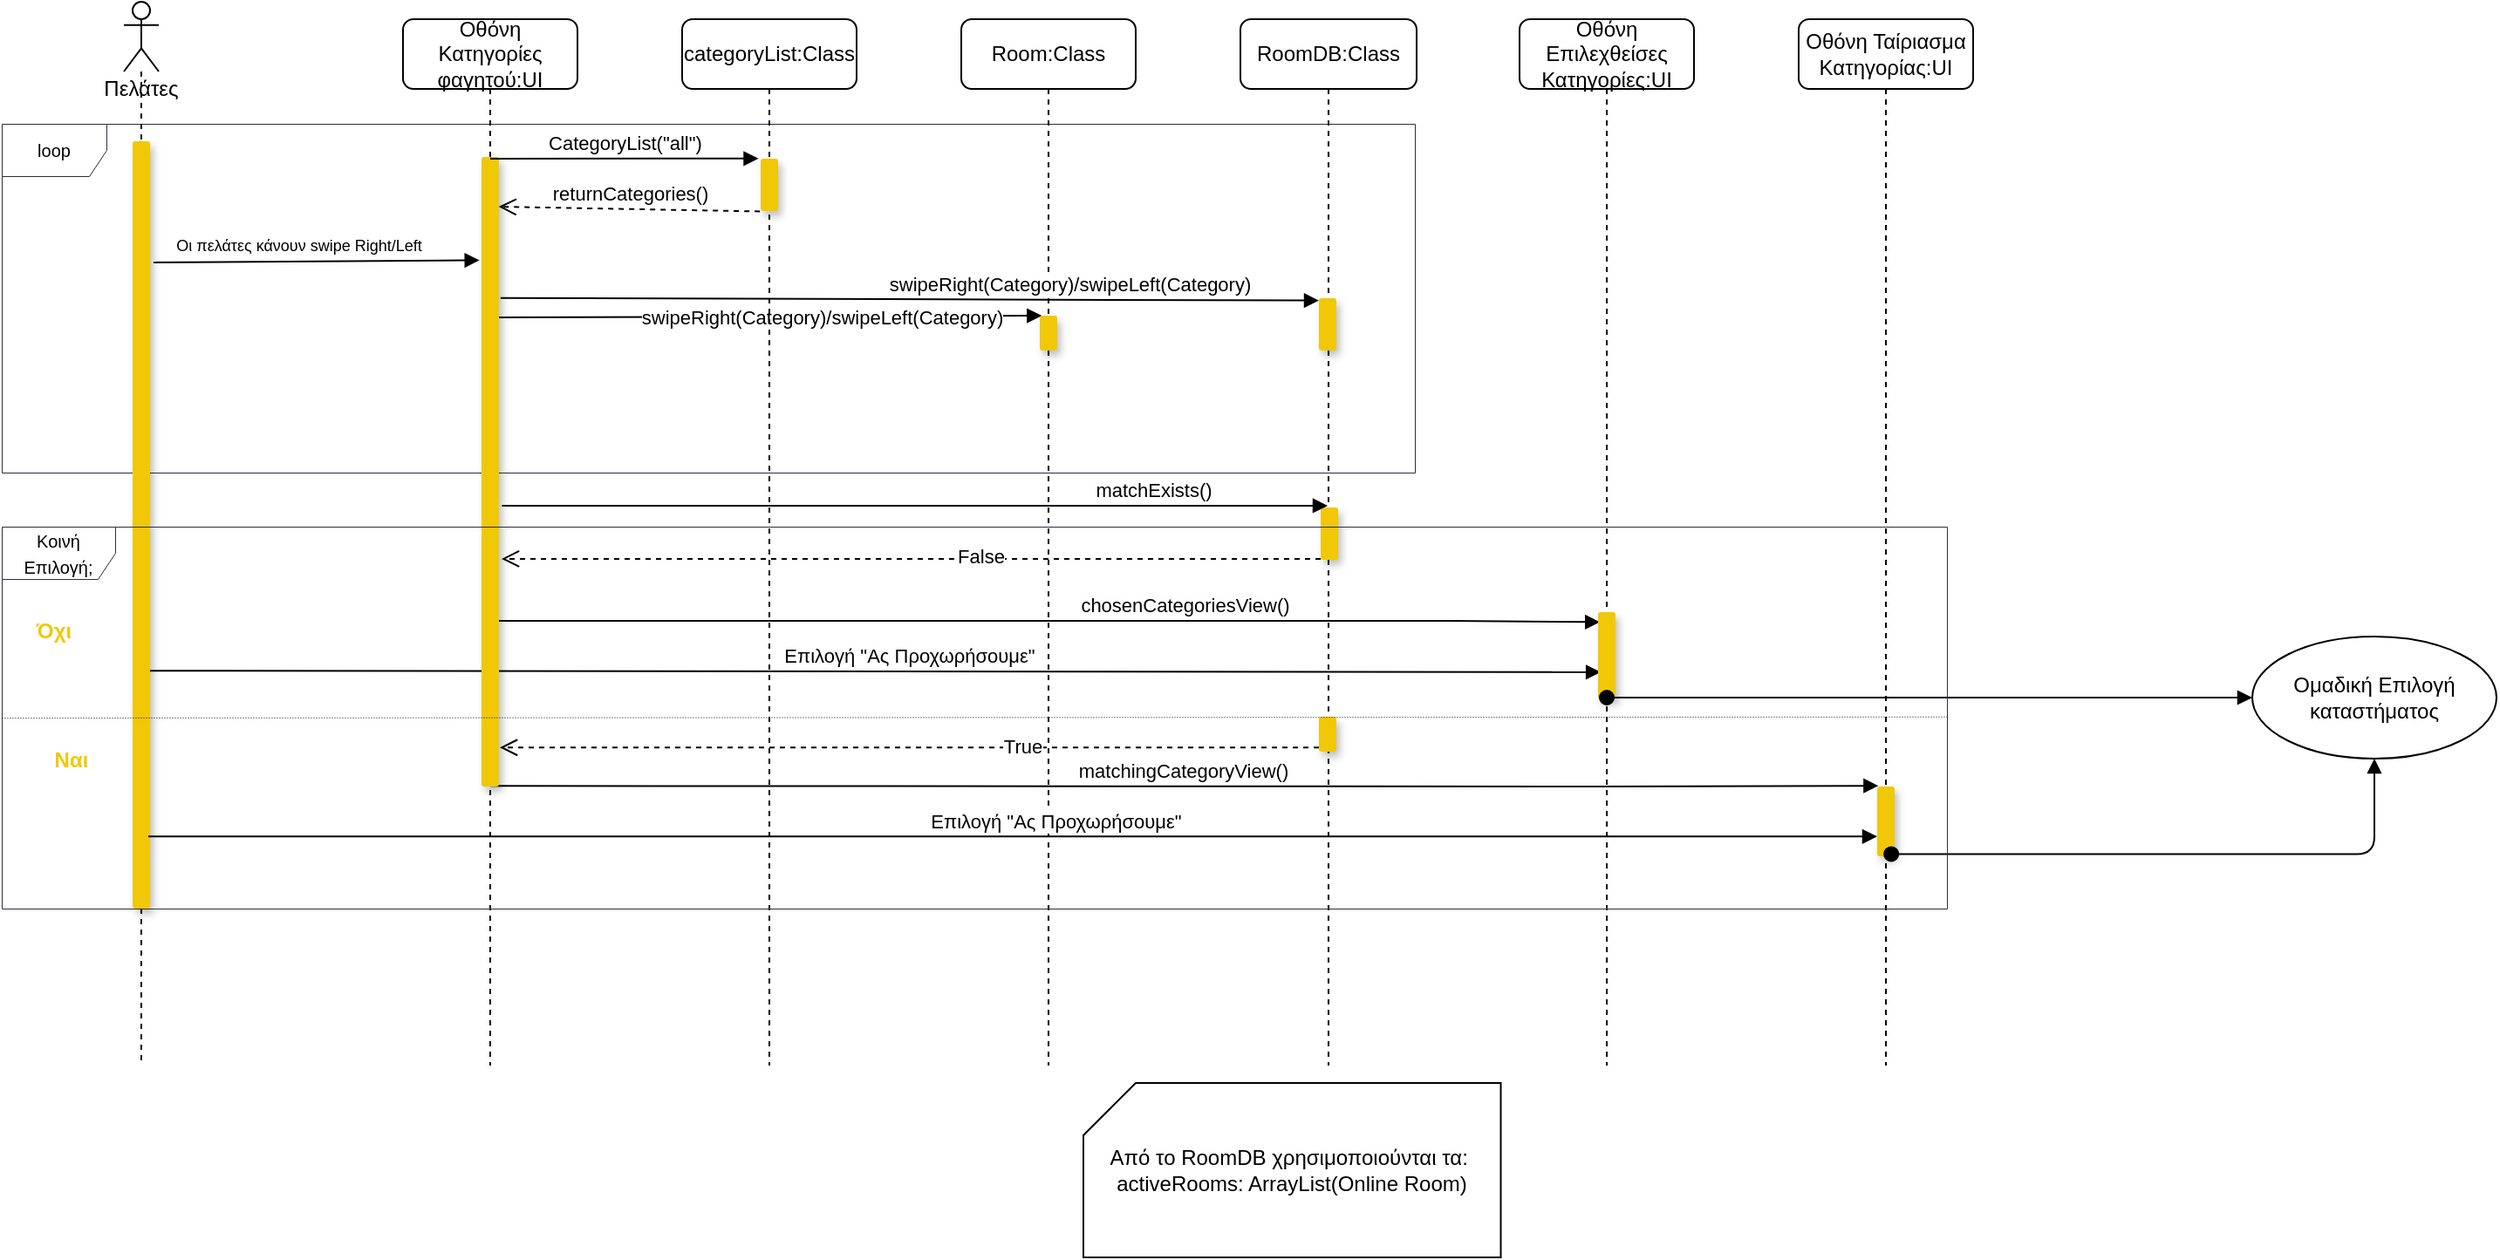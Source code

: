 <mxfile version="18.0.6" type="device"><diagram id="85n9MCKLyWOkD1KBOj8W" name="Page-1"><mxGraphModel dx="786" dy="625" grid="1" gridSize="10" guides="1" tooltips="1" connect="1" arrows="1" fold="1" page="1" pageScale="1" pageWidth="850" pageHeight="1100" math="0" shadow="0"><root><mxCell id="0"/><mxCell id="1" parent="0"/><mxCell id="Uk8tp1k5X_rzeoAR5KRW-8" value="RoomDB:Class" style="shape=umlLifeline;perimeter=lifelinePerimeter;whiteSpace=wrap;html=1;container=1;collapsible=0;recursiveResize=0;outlineConnect=0;rounded=1;shadow=0;fillColor=#FFFFFF;" parent="1" vertex="1"><mxGeometry x="790" y="80" width="101" height="600" as="geometry"/></mxCell><mxCell id="Uk8tp1k5X_rzeoAR5KRW-9" value="" style="html=1;points=[];perimeter=orthogonalPerimeter;rounded=1;shadow=1;fillColor=#F0C808;strokeColor=none;" parent="Uk8tp1k5X_rzeoAR5KRW-8" vertex="1"><mxGeometry x="45" y="160" width="10" height="30" as="geometry"/></mxCell><mxCell id="FBwJq-b1y26BycoNxcVY-2" value="" style="html=1;points=[];perimeter=orthogonalPerimeter;rounded=1;shadow=1;fillColor=#F0C808;strokeColor=none;" parent="Uk8tp1k5X_rzeoAR5KRW-8" vertex="1"><mxGeometry x="46" y="280" width="10" height="30" as="geometry"/></mxCell><mxCell id="FBwJq-b1y26BycoNxcVY-3" value="" style="html=1;points=[];perimeter=orthogonalPerimeter;rounded=1;shadow=1;fillColor=#F0C808;strokeColor=none;" parent="Uk8tp1k5X_rzeoAR5KRW-8" vertex="1"><mxGeometry x="45" y="400" width="10" height="20" as="geometry"/></mxCell><mxCell id="Uk8tp1k5X_rzeoAR5KRW-26" value="loop" style="shape=umlFrame;whiteSpace=wrap;html=1;rounded=0;shadow=0;fontSize=10;strokeColor=#2B2D42;strokeWidth=0.5;fillColor=#FFFFFF;" parent="Uk8tp1k5X_rzeoAR5KRW-8" vertex="1"><mxGeometry x="-710" y="60" width="810" height="200" as="geometry"/></mxCell><mxCell id="Uk8tp1k5X_rzeoAR5KRW-21" value="matchingCategoryView()" style="html=1;verticalAlign=bottom;endArrow=block;rounded=0;exitX=0.5;exitY=0.999;exitDx=0;exitDy=0;exitPerimeter=0;entryX=0.07;entryY=-0.01;entryDx=0;entryDy=0;entryPerimeter=0;" parent="1" source="XRrD7QAyap270jk9nW-0-9" target="XRrD7QAyap270jk9nW-0-28" edge="1"><mxGeometry x="-0.001" width="80" relative="1" as="geometry"><mxPoint x="450" y="520.0" as="sourcePoint"/><mxPoint x="1150" y="520" as="targetPoint"/><Array as="points"><mxPoint x="995" y="520"/></Array><mxPoint as="offset"/></mxGeometry></mxCell><mxCell id="XRrD7QAyap270jk9nW-0-30" value="&lt;font style=&quot;font-size: 11px;&quot;&gt;&amp;nbsp;Επιλογή &quot;Ας Προχωρήσουμε&quot;&amp;nbsp;&lt;/font&gt;" style="html=1;verticalAlign=bottom;endArrow=block;rounded=0;entryX=0.157;entryY=0.688;entryDx=0;entryDy=0;entryPerimeter=0;exitX=0.9;exitY=0.69;exitDx=0;exitDy=0;exitPerimeter=0;" parent="1" source="XRrD7QAyap270jk9nW-0-14" target="XRrD7QAyap270jk9nW-0-23" edge="1"><mxGeometry x="0.049" width="80" relative="1" as="geometry"><mxPoint x="170" y="454" as="sourcePoint"/><mxPoint x="628" y="520.0" as="targetPoint"/><mxPoint as="offset"/></mxGeometry></mxCell><mxCell id="XRrD7QAyap270jk9nW-0-24" value="chosenCategoriesView()" style="html=1;verticalAlign=bottom;endArrow=block;rounded=0;entryX=0.113;entryY=0.114;entryDx=0;entryDy=0;entryPerimeter=0;" parent="1" source="XRrD7QAyap270jk9nW-0-9" target="XRrD7QAyap270jk9nW-0-23" edge="1"><mxGeometry x="0.245" width="80" relative="1" as="geometry"><mxPoint x="700" y="380" as="sourcePoint"/><mxPoint x="965" y="380.04" as="targetPoint"/><Array as="points"><mxPoint x="910" y="425"/></Array><mxPoint as="offset"/></mxGeometry></mxCell><mxCell id="XRrD7QAyap270jk9nW-0-18" value="swipeRight(Category)/swipeLeft(Category)" style="html=1;verticalAlign=bottom;endArrow=block;rounded=0;entryX=0.118;entryY=0.001;entryDx=0;entryDy=0;entryPerimeter=0;exitX=0.95;exitY=0.255;exitDx=0;exitDy=0;exitPerimeter=0;" parent="1" source="XRrD7QAyap270jk9nW-0-9" target="XRrD7QAyap270jk9nW-0-17" edge="1"><mxGeometry x="0.19" y="-10" width="80" relative="1" as="geometry"><mxPoint x="360" y="261" as="sourcePoint"/><mxPoint x="670" y="279" as="targetPoint"/><mxPoint as="offset"/></mxGeometry></mxCell><mxCell id="XRrD7QAyap270jk9nW-0-15" value="&lt;font style=&quot;font-size: 9px;&quot;&gt;Οι πελάτες κάνουν swipe Right/Left&lt;/font&gt;" style="html=1;verticalAlign=bottom;endArrow=block;rounded=0;exitX=1.2;exitY=0.158;exitDx=0;exitDy=0;exitPerimeter=0;entryX=-0.114;entryY=0.164;entryDx=0;entryDy=0;entryPerimeter=0;" parent="1" source="XRrD7QAyap270jk9nW-0-14" target="XRrD7QAyap270jk9nW-0-9" edge="1"><mxGeometry x="-0.104" y="1" width="80" relative="1" as="geometry"><mxPoint x="170" y="230" as="sourcePoint"/><mxPoint x="291.28" y="230" as="targetPoint"/><mxPoint as="offset"/></mxGeometry></mxCell><mxCell id="XRrD7QAyap270jk9nW-0-4" value="Οθόνη Κατηγορίες φαγητού:UI" style="shape=umlLifeline;perimeter=lifelinePerimeter;whiteSpace=wrap;html=1;container=1;collapsible=0;recursiveResize=0;outlineConnect=0;rounded=1;shadow=0;fillColor=#FFFFFF;" parent="1" vertex="1"><mxGeometry x="310" y="80" width="100" height="600" as="geometry"/></mxCell><mxCell id="XRrD7QAyap270jk9nW-0-9" value="" style="html=1;points=[];perimeter=orthogonalPerimeter;rounded=1;shadow=1;fillColor=#F0C808;strokeColor=none;" parent="XRrD7QAyap270jk9nW-0-4" vertex="1"><mxGeometry x="45" y="79" width="10" height="361" as="geometry"/></mxCell><mxCell id="XRrD7QAyap270jk9nW-0-5" value="categoryList:Class" style="shape=umlLifeline;perimeter=lifelinePerimeter;whiteSpace=wrap;html=1;container=1;collapsible=0;recursiveResize=0;outlineConnect=0;rounded=1;shadow=0;fillColor=#FFFFFF;" parent="1" vertex="1"><mxGeometry x="470" y="80" width="100" height="600" as="geometry"/></mxCell><mxCell id="XRrD7QAyap270jk9nW-0-11" value="" style="html=1;points=[];perimeter=orthogonalPerimeter;rounded=1;shadow=1;fillColor=#F0C808;strokeColor=none;" parent="XRrD7QAyap270jk9nW-0-5" vertex="1"><mxGeometry x="45" y="80" width="10" height="30" as="geometry"/></mxCell><mxCell id="XRrD7QAyap270jk9nW-0-6" value="Room:Class" style="shape=umlLifeline;perimeter=lifelinePerimeter;whiteSpace=wrap;html=1;container=1;collapsible=0;recursiveResize=0;outlineConnect=0;rounded=1;shadow=0;fillColor=#FFFFFF;" parent="1" vertex="1"><mxGeometry x="630" y="80" width="100" height="600" as="geometry"/></mxCell><mxCell id="XRrD7QAyap270jk9nW-0-17" value="" style="html=1;points=[];perimeter=orthogonalPerimeter;rounded=1;shadow=1;fillColor=#F0C808;strokeColor=none;" parent="XRrD7QAyap270jk9nW-0-6" vertex="1"><mxGeometry x="45" y="170" width="10" height="20" as="geometry"/></mxCell><mxCell id="XRrD7QAyap270jk9nW-0-8" value="Οθόνη Επιλεχθείσες Κατηγορίες:UI" style="shape=umlLifeline;perimeter=lifelinePerimeter;whiteSpace=wrap;html=1;container=1;collapsible=0;recursiveResize=0;outlineConnect=0;rounded=1;shadow=0;fillColor=#FFFFFF;" parent="1" vertex="1"><mxGeometry x="950" y="80" width="100" height="600" as="geometry"/></mxCell><mxCell id="XRrD7QAyap270jk9nW-0-23" value="" style="html=1;points=[];perimeter=orthogonalPerimeter;rounded=1;shadow=1;fillColor=#F0C808;strokeColor=none;" parent="XRrD7QAyap270jk9nW-0-8" vertex="1"><mxGeometry x="45" y="340" width="10" height="50" as="geometry"/></mxCell><mxCell id="XRrD7QAyap270jk9nW-0-10" value="CategoryList(&quot;all&quot;)" style="html=1;verticalAlign=bottom;endArrow=block;rounded=0;entryX=-0.125;entryY=-0.004;entryDx=0;entryDy=0;entryPerimeter=0;" parent="1" target="XRrD7QAyap270jk9nW-0-11" edge="1"><mxGeometry width="80" relative="1" as="geometry"><mxPoint x="360" y="160" as="sourcePoint"/><mxPoint x="530" y="160" as="targetPoint"/><mxPoint as="offset"/><Array as="points"/></mxGeometry></mxCell><mxCell id="XRrD7QAyap270jk9nW-0-12" value="returnCategories()" style="html=1;verticalAlign=bottom;endArrow=open;dashed=1;endSize=8;rounded=0;entryX=0.983;entryY=0.079;entryDx=0;entryDy=0;entryPerimeter=0;exitX=-0.042;exitY=1.008;exitDx=0;exitDy=0;exitPerimeter=0;" parent="1" source="XRrD7QAyap270jk9nW-0-11" target="XRrD7QAyap270jk9nW-0-9" edge="1"><mxGeometry relative="1" as="geometry"><mxPoint x="510" y="182" as="sourcePoint"/><mxPoint x="380" y="180" as="targetPoint"/><Array as="points"/></mxGeometry></mxCell><mxCell id="XRrD7QAyap270jk9nW-0-13" value="Πελάτες" style="shape=umlLifeline;participant=umlActor;perimeter=lifelinePerimeter;whiteSpace=wrap;html=1;container=1;collapsible=0;recursiveResize=0;verticalAlign=top;spacingTop=36;outlineConnect=0;" parent="1" vertex="1"><mxGeometry x="150" y="70" width="20" height="610" as="geometry"/></mxCell><mxCell id="XRrD7QAyap270jk9nW-0-14" value="" style="html=1;points=[];perimeter=orthogonalPerimeter;strokeColor=none;fillColor=#F0C808;shadow=1;rounded=1;" parent="XRrD7QAyap270jk9nW-0-13" vertex="1"><mxGeometry x="5" y="80" width="10" height="440" as="geometry"/></mxCell><mxCell id="XRrD7QAyap270jk9nW-0-27" value="Οθόνη Ταίριασμα Κατηγορίας:UI" style="shape=umlLifeline;perimeter=lifelinePerimeter;whiteSpace=wrap;html=1;container=1;collapsible=0;recursiveResize=0;outlineConnect=0;rounded=1;shadow=0;fillColor=#FFFFFF;" parent="1" vertex="1"><mxGeometry x="1110" y="80" width="100" height="600" as="geometry"/></mxCell><mxCell id="XRrD7QAyap270jk9nW-0-28" value="" style="html=1;points=[];perimeter=orthogonalPerimeter;rounded=1;shadow=1;fillColor=#F0C808;strokeColor=none;" parent="XRrD7QAyap270jk9nW-0-27" vertex="1"><mxGeometry x="45" y="440" width="10" height="40" as="geometry"/></mxCell><mxCell id="XRrD7QAyap270jk9nW-0-32" value="" style="html=1;verticalAlign=bottom;startArrow=oval;startFill=1;endArrow=block;startSize=8;rounded=0;entryX=0;entryY=0.5;entryDx=0;entryDy=0;" parent="1" target="FBwJq-b1y26BycoNxcVY-4" edge="1"><mxGeometry width="60" relative="1" as="geometry"><mxPoint x="1000" y="469" as="sourcePoint"/><mxPoint x="1370" y="465" as="targetPoint"/><Array as="points"/></mxGeometry></mxCell><mxCell id="Uk8tp1k5X_rzeoAR5KRW-1" value="&lt;font style=&quot;font-size: 11px;&quot;&gt;swipeRight(Category)/swipeLeft(Category)&lt;/font&gt;" style="html=1;verticalAlign=bottom;endArrow=block;rounded=0;exitX=1.093;exitY=0.224;exitDx=0;exitDy=0;exitPerimeter=0;entryX=0;entryY=0.044;entryDx=0;entryDy=0;entryPerimeter=0;" parent="1" source="XRrD7QAyap270jk9nW-0-9" target="Uk8tp1k5X_rzeoAR5KRW-9" edge="1"><mxGeometry x="0.393" width="80" relative="1" as="geometry"><mxPoint x="370" y="240" as="sourcePoint"/><mxPoint x="554.59" y="230.002" as="targetPoint"/><mxPoint as="offset"/></mxGeometry></mxCell><mxCell id="Uk8tp1k5X_rzeoAR5KRW-15" value="" style="html=1;verticalAlign=bottom;endArrow=open;dashed=1;endSize=8;rounded=0;entryX=1.15;entryY=0.619;entryDx=0;entryDy=0;entryPerimeter=0;" parent="1" edge="1"><mxGeometry relative="1" as="geometry"><mxPoint x="836" y="389.459" as="sourcePoint"/><mxPoint x="366.5" y="389.459" as="targetPoint"/><Array as="points"/></mxGeometry></mxCell><mxCell id="Uk8tp1k5X_rzeoAR5KRW-16" value="False" style="edgeLabel;html=1;align=center;verticalAlign=middle;resizable=0;points=[];fontSize=11;" parent="Uk8tp1k5X_rzeoAR5KRW-15" vertex="1" connectable="0"><mxGeometry x="-0.179" y="-1" relative="1" as="geometry"><mxPoint x="-3" y="-1" as="offset"/></mxGeometry></mxCell><mxCell id="Uk8tp1k5X_rzeoAR5KRW-14" value="matchExists()" style="html=1;verticalAlign=bottom;endArrow=block;rounded=0;exitX=1.176;exitY=0.554;exitDx=0;exitDy=0;exitPerimeter=0;" parent="1" source="XRrD7QAyap270jk9nW-0-9" target="Uk8tp1k5X_rzeoAR5KRW-8" edge="1"><mxGeometry x="0.577" width="80" relative="1" as="geometry"><mxPoint x="365.43" y="350.472" as="sourcePoint"/><mxPoint x="670" y="370" as="targetPoint"/><mxPoint as="offset"/></mxGeometry></mxCell><mxCell id="Uk8tp1k5X_rzeoAR5KRW-20" value="" style="endArrow=none;html=1;rounded=0;fontSize=10;strokeWidth=0.5;entryX=1.001;entryY=0.447;entryDx=0;entryDy=0;entryPerimeter=0;exitX=0;exitY=0.5;exitDx=0;exitDy=0;exitPerimeter=0;dashed=1;dashPattern=1 2;" parent="1" source="XRrD7QAyap270jk9nW-0-33" edge="1"><mxGeometry width="50" height="50" relative="1" as="geometry"><mxPoint x="285.91" y="479.108" as="sourcePoint"/><mxPoint x="1195.91" y="479.879" as="targetPoint"/></mxGeometry></mxCell><mxCell id="Uk8tp1k5X_rzeoAR5KRW-22" value="&lt;font style=&quot;font-size: 11px;&quot;&gt;&amp;nbsp;Επιλογή &quot;Ας Προχωρήσουμε&quot;&amp;nbsp;&lt;/font&gt;" style="html=1;verticalAlign=bottom;endArrow=block;rounded=0;exitX=0.9;exitY=0.906;exitDx=0;exitDy=0;exitPerimeter=0;" parent="1" source="XRrD7QAyap270jk9nW-0-14" target="XRrD7QAyap270jk9nW-0-28" edge="1"><mxGeometry x="0.049" width="80" relative="1" as="geometry"><mxPoint x="170" y="550" as="sourcePoint"/><mxPoint x="1089.83" y="550" as="targetPoint"/><mxPoint as="offset"/></mxGeometry></mxCell><mxCell id="Uk8tp1k5X_rzeoAR5KRW-23" value="" style="html=1;verticalAlign=bottom;startArrow=oval;startFill=1;endArrow=block;startSize=8;rounded=1;exitX=0.809;exitY=0.968;exitDx=0;exitDy=0;exitPerimeter=0;edgeStyle=orthogonalEdgeStyle;entryX=0.5;entryY=1;entryDx=0;entryDy=0;" parent="1" source="XRrD7QAyap270jk9nW-0-28" target="FBwJq-b1y26BycoNxcVY-4" edge="1"><mxGeometry width="60" relative="1" as="geometry"><mxPoint x="1010" y="480.0" as="sourcePoint"/><mxPoint x="1390" y="500" as="targetPoint"/></mxGeometry></mxCell><mxCell id="Uk8tp1k5X_rzeoAR5KRW-24" value="&lt;b&gt;&lt;font style=&quot;font-size: 12px;&quot; color=&quot;#f0c808&quot;&gt;Όχι&lt;/font&gt;&lt;/b&gt;" style="text;html=1;strokeColor=none;fillColor=none;align=center;verticalAlign=middle;whiteSpace=wrap;rounded=0;shadow=0;fontSize=10;" parent="1" vertex="1"><mxGeometry x="80" y="416" width="60" height="30" as="geometry"/></mxCell><mxCell id="Uk8tp1k5X_rzeoAR5KRW-25" value="&lt;b&gt;&lt;font style=&quot;font-size: 12px;&quot; color=&quot;#f0c808&quot;&gt;Ναι&lt;/font&gt;&lt;/b&gt;" style="text;html=1;strokeColor=none;fillColor=none;align=center;verticalAlign=middle;whiteSpace=wrap;rounded=0;shadow=0;fontSize=10;" parent="1" vertex="1"><mxGeometry x="90" y="490" width="60" height="30" as="geometry"/></mxCell><mxCell id="Uk8tp1k5X_rzeoAR5KRW-28" value="" style="html=1;verticalAlign=bottom;endArrow=open;dashed=1;endSize=8;rounded=0;entryX=1.05;entryY=0.938;entryDx=0;entryDy=0;entryPerimeter=0;" parent="1" source="FBwJq-b1y26BycoNxcVY-3" target="XRrD7QAyap270jk9nW-0-9" edge="1"><mxGeometry relative="1" as="geometry"><mxPoint x="685" y="504.412" as="sourcePoint"/><mxPoint x="375.75" y="504.412" as="targetPoint"/><Array as="points"/></mxGeometry></mxCell><mxCell id="Uk8tp1k5X_rzeoAR5KRW-29" value="True" style="edgeLabel;html=1;align=center;verticalAlign=middle;resizable=0;points=[];fontSize=11;" parent="Uk8tp1k5X_rzeoAR5KRW-28" vertex="1" connectable="0"><mxGeometry x="-0.179" y="-1" relative="1" as="geometry"><mxPoint x="22" as="offset"/></mxGeometry></mxCell><mxCell id="FBwJq-b1y26BycoNxcVY-4" value="Ομαδική Επιλογή καταστήματος" style="ellipse;whiteSpace=wrap;html=1;shadow=0;" parent="1" vertex="1"><mxGeometry x="1370" y="434" width="140" height="70" as="geometry"/></mxCell><mxCell id="XRrD7QAyap270jk9nW-0-33" value="&lt;font style=&quot;font-size: 10px;&quot;&gt;Κοινή Επιλογή;&lt;/font&gt;" style="shape=umlFrame;whiteSpace=wrap;html=1;rounded=1;shadow=0;sketch=0;fillColor=#FFFFFF;strokeWidth=0.5;strokeColor=#2B2D42;width=65;height=30;" parent="1" vertex="1"><mxGeometry x="80" y="371" width="1115" height="219" as="geometry"/></mxCell><mxCell id="q0SHsFAKDww_5q-CSpTe-1" value="Από το RoomDB χρησιμοποιούνται τα:&amp;nbsp;&lt;br&gt;activeRooms: ArrayList(Online Room)" style="shape=card;whiteSpace=wrap;html=1;" vertex="1" parent="1"><mxGeometry x="700" y="690" width="239.25" height="100" as="geometry"/></mxCell></root></mxGraphModel></diagram></mxfile>